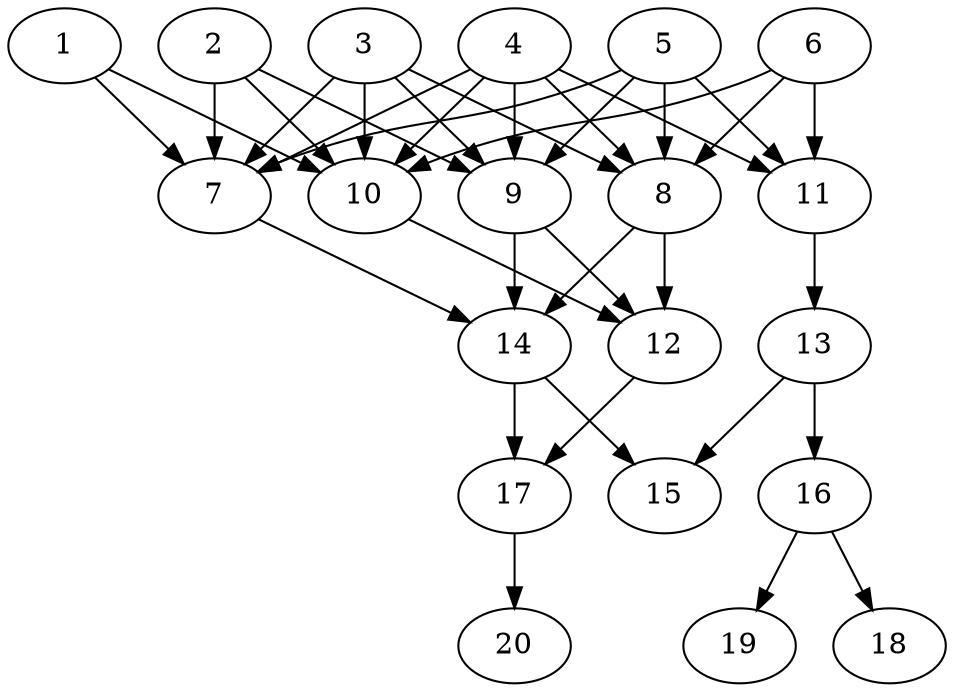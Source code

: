 // DAG automatically generated by daggen at Tue Jul 23 14:33:40 2019
// ./daggen --dot -n 20 --ccr 0.3 --fat 0.6 --regular 0.5 --density 0.8 --mindata 5242880 --maxdata 52428800 
digraph G {
  1 [size="24705707", alpha="0.05", expect_size="7411712"] 
  1 -> 7 [size ="7411712"]
  1 -> 10 [size ="7411712"]
  2 [size="97949013", alpha="0.15", expect_size="29384704"] 
  2 -> 7 [size ="29384704"]
  2 -> 9 [size ="29384704"]
  2 -> 10 [size ="29384704"]
  3 [size="90333867", alpha="0.15", expect_size="27100160"] 
  3 -> 7 [size ="27100160"]
  3 -> 8 [size ="27100160"]
  3 -> 9 [size ="27100160"]
  3 -> 10 [size ="27100160"]
  4 [size="77619200", alpha="0.18", expect_size="23285760"] 
  4 -> 7 [size ="23285760"]
  4 -> 8 [size ="23285760"]
  4 -> 9 [size ="23285760"]
  4 -> 10 [size ="23285760"]
  4 -> 11 [size ="23285760"]
  5 [size="20643840", alpha="0.16", expect_size="6193152"] 
  5 -> 7 [size ="6193152"]
  5 -> 8 [size ="6193152"]
  5 -> 9 [size ="6193152"]
  5 -> 11 [size ="6193152"]
  6 [size="169625600", alpha="0.17", expect_size="50887680"] 
  6 -> 8 [size ="50887680"]
  6 -> 10 [size ="50887680"]
  6 -> 11 [size ="50887680"]
  7 [size="46346240", alpha="0.18", expect_size="13903872"] 
  7 -> 14 [size ="13903872"]
  8 [size="114732373", alpha="0.20", expect_size="34419712"] 
  8 -> 12 [size ="34419712"]
  8 -> 14 [size ="34419712"]
  9 [size="93576533", alpha="0.11", expect_size="28072960"] 
  9 -> 12 [size ="28072960"]
  9 -> 14 [size ="28072960"]
  10 [size="156726613", alpha="0.13", expect_size="47017984"] 
  10 -> 12 [size ="47017984"]
  11 [size="108584960", alpha="0.07", expect_size="32575488"] 
  11 -> 13 [size ="32575488"]
  12 [size="150155947", alpha="0.08", expect_size="45046784"] 
  12 -> 17 [size ="45046784"]
  13 [size="108980907", alpha="0.02", expect_size="32694272"] 
  13 -> 15 [size ="32694272"]
  13 -> 16 [size ="32694272"]
  14 [size="66461013", alpha="0.19", expect_size="19938304"] 
  14 -> 15 [size ="19938304"]
  14 -> 17 [size ="19938304"]
  15 [size="51752960", alpha="0.03", expect_size="15525888"] 
  16 [size="20804267", alpha="0.01", expect_size="6241280"] 
  16 -> 18 [size ="6241280"]
  16 -> 19 [size ="6241280"]
  17 [size="150869333", alpha="0.09", expect_size="45260800"] 
  17 -> 20 [size ="45260800"]
  18 [size="135997440", alpha="0.18", expect_size="40799232"] 
  19 [size="134768640", alpha="0.09", expect_size="40430592"] 
  20 [size="66181120", alpha="0.04", expect_size="19854336"] 
}

